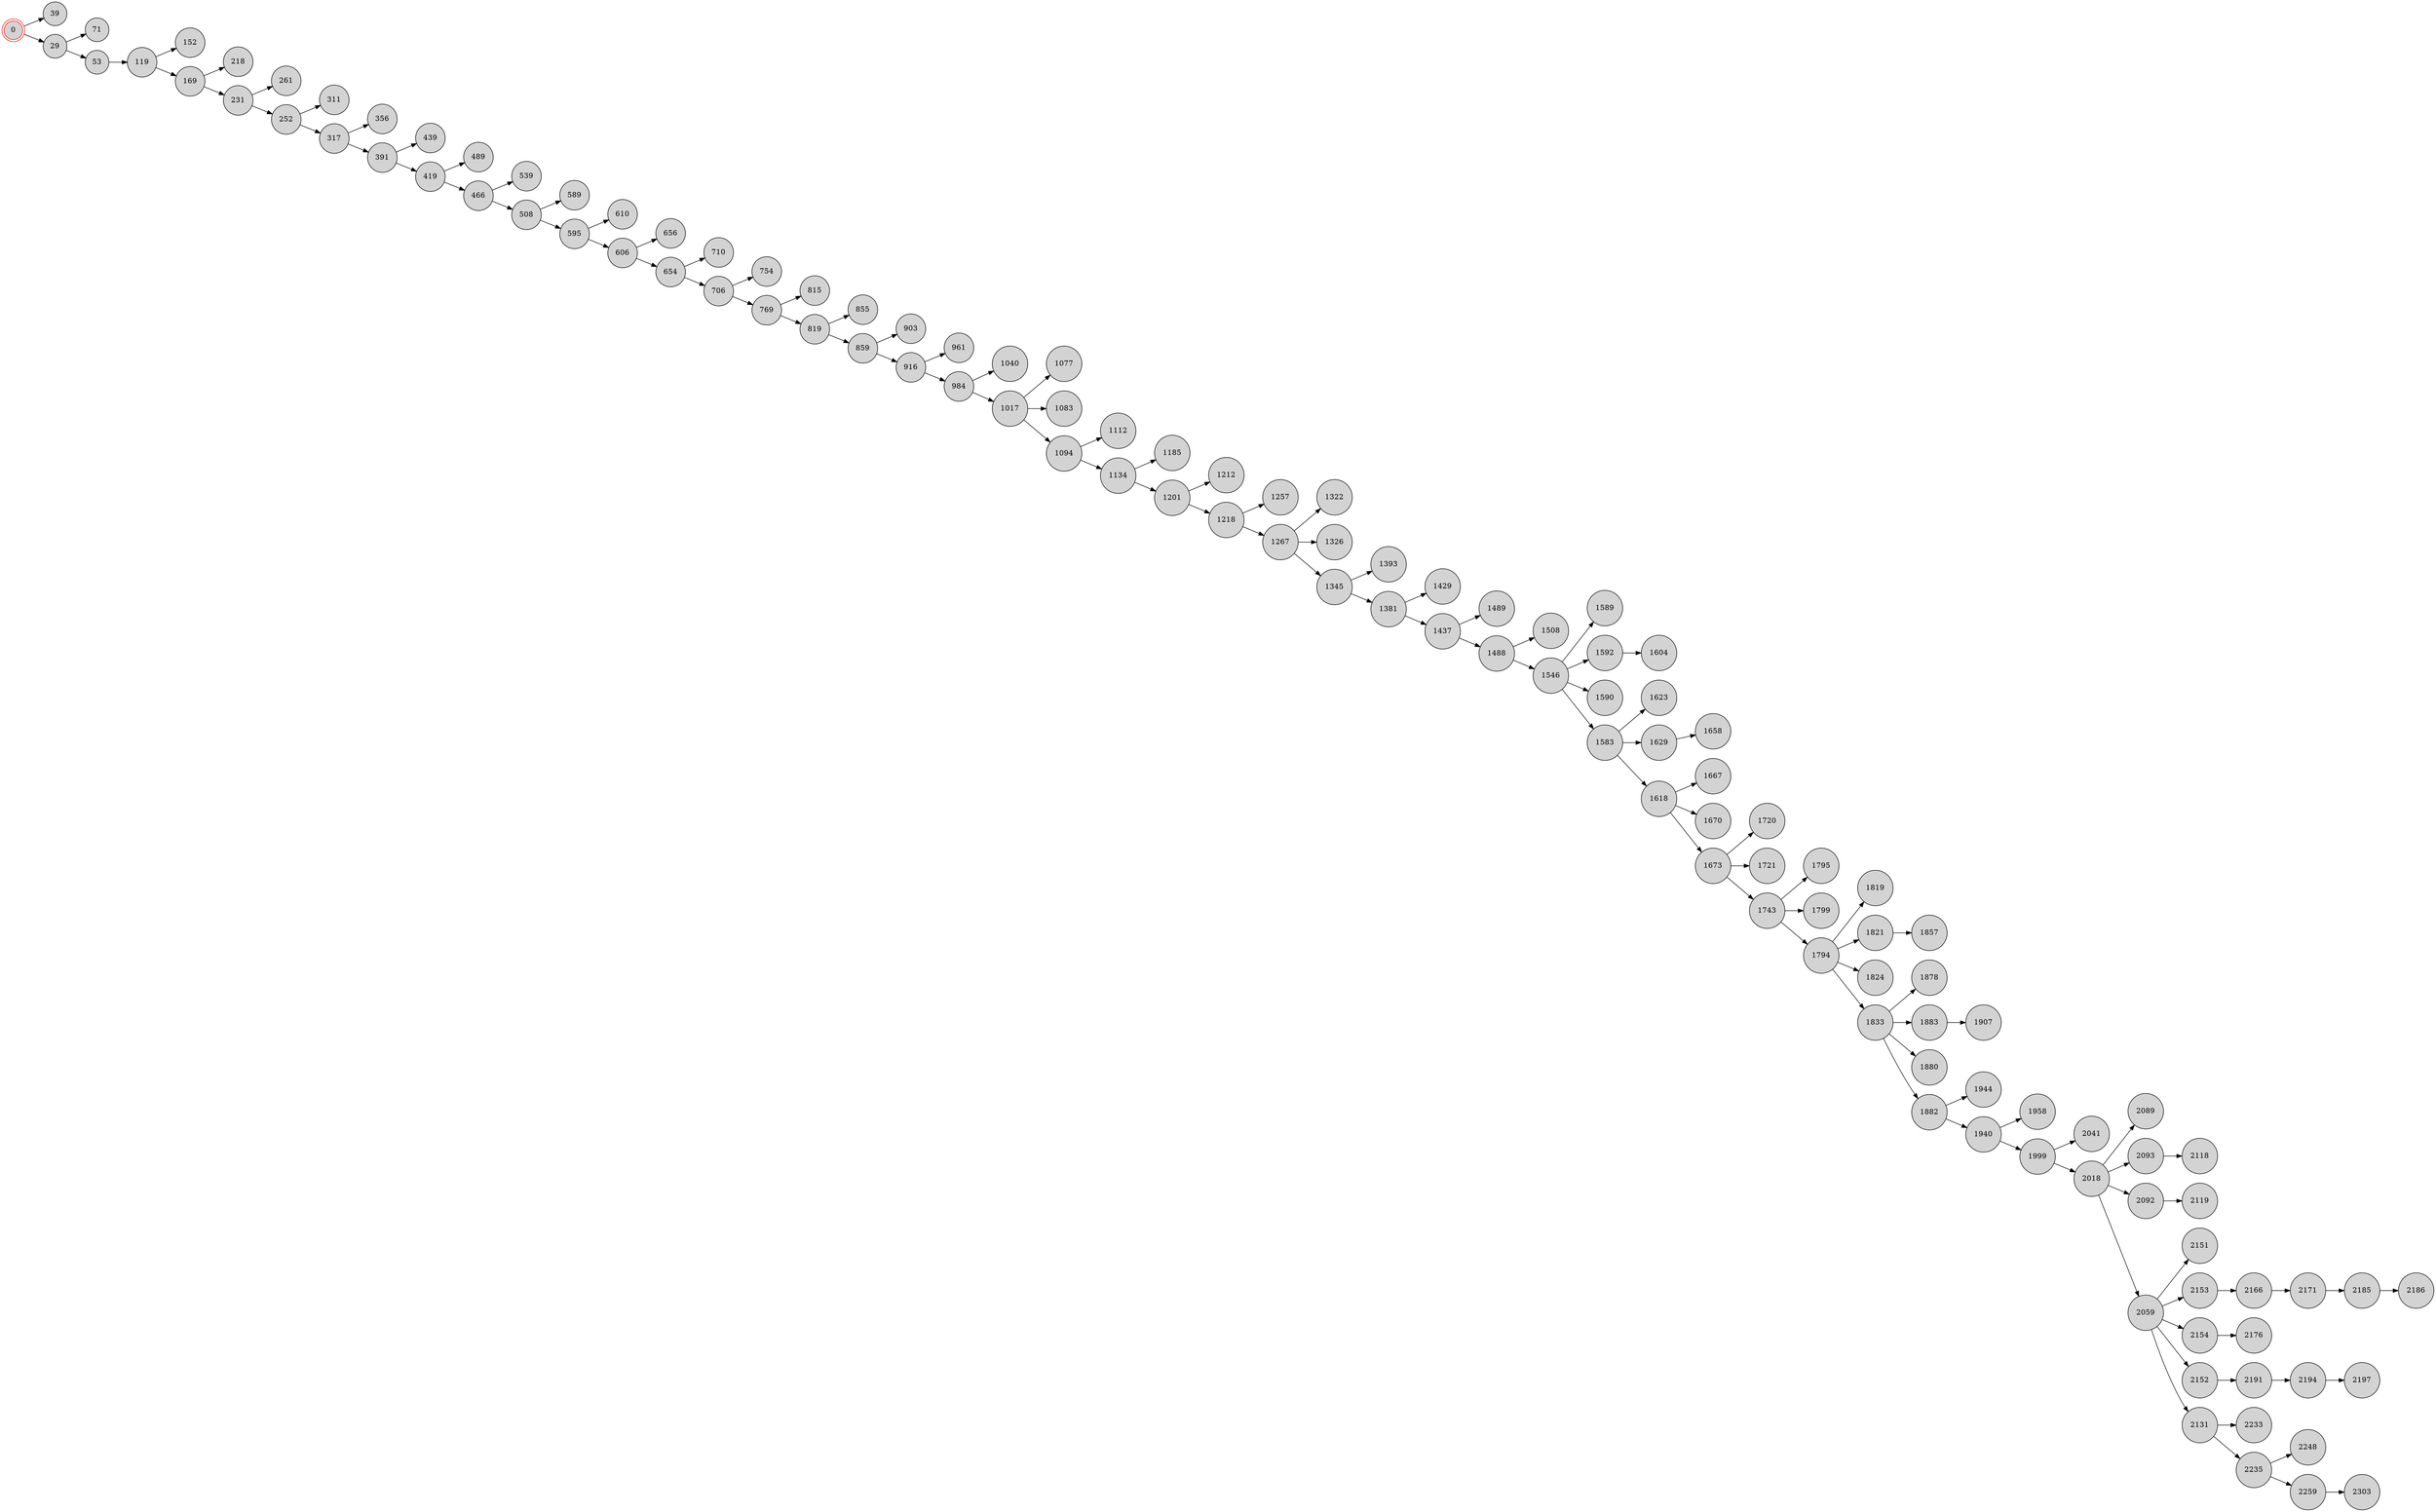 digraph BlockchainTree {
    rankdir=LR;
    node [shape=circle, style=filled, fillcolor=lightgray];

    0 [shape=doublecircle, color=red];
    0 -> 39;
    0 -> 29;
    29 -> 71;
    29 -> 53;
    53 -> 119;
    119 -> 152;
    119 -> 169;
    169 -> 218;
    169 -> 231;
    231 -> 261;
    231 -> 252;
    252 -> 311;
    252 -> 317;
    317 -> 356;
    317 -> 391;
    391 -> 439;
    391 -> 419;
    419 -> 489;
    419 -> 466;
    466 -> 539;
    466 -> 508;
    508 -> 589;
    508 -> 595;
    595 -> 610;
    595 -> 606;
    606 -> 656;
    606 -> 654;
    654 -> 710;
    654 -> 706;
    706 -> 754;
    706 -> 769;
    769 -> 815;
    769 -> 819;
    819 -> 855;
    819 -> 859;
    859 -> 903;
    859 -> 916;
    916 -> 961;
    916 -> 984;
    984 -> 1040;
    984 -> 1017;
    1017 -> 1077;
    1017 -> 1083;
    1017 -> 1094;
    1094 -> 1112;
    1094 -> 1134;
    1134 -> 1185;
    1134 -> 1201;
    1201 -> 1212;
    1201 -> 1218;
    1218 -> 1257;
    1218 -> 1267;
    1267 -> 1322;
    1267 -> 1326;
    1267 -> 1345;
    1345 -> 1393;
    1345 -> 1381;
    1381 -> 1429;
    1381 -> 1437;
    1437 -> 1489;
    1437 -> 1488;
    1488 -> 1508;
    1488 -> 1546;
    1546 -> 1589;
    1546 -> 1592;
    1592 -> 1604;
    1546 -> 1590;
    1546 -> 1583;
    1583 -> 1623;
    1583 -> 1629;
    1583 -> 1618;
    1618 -> 1667;
    1629 -> 1658;
    1618 -> 1670;
    1618 -> 1673;
    1673 -> 1720;
    1673 -> 1721;
    1673 -> 1743;
    1743 -> 1795;
    1743 -> 1799;
    1743 -> 1794;
    1794 -> 1819;
    1794 -> 1821;
    1794 -> 1824;
    1794 -> 1833;
    1833 -> 1878;
    1833 -> 1883;
    1883 -> 1907;
    1821 -> 1857;
    1833 -> 1880;
    1833 -> 1882;
    1882 -> 1944;
    1882 -> 1940;
    1940 -> 1958;
    1940 -> 1999;
    1999 -> 2041;
    1999 -> 2018;
    2018 -> 2089;
    2018 -> 2093;
    2018 -> 2092;
    2018 -> 2059;
    2059 -> 2151;
    2059 -> 2153;
    2093 -> 2118;
    2153 -> 2166;
    2092 -> 2119;
    2059 -> 2154;
    2166 -> 2171;
    2171 -> 2185;
    2059 -> 2152;
    2152 -> 2191;
    2191 -> 2194;
    2185 -> 2186;
    2059 -> 2131;
    2131 -> 2233;
    2154 -> 2176;
    2131 -> 2235;
    2235 -> 2248;
    2194 -> 2197;
    2235 -> 2259;
    2259 -> 2303;
}

